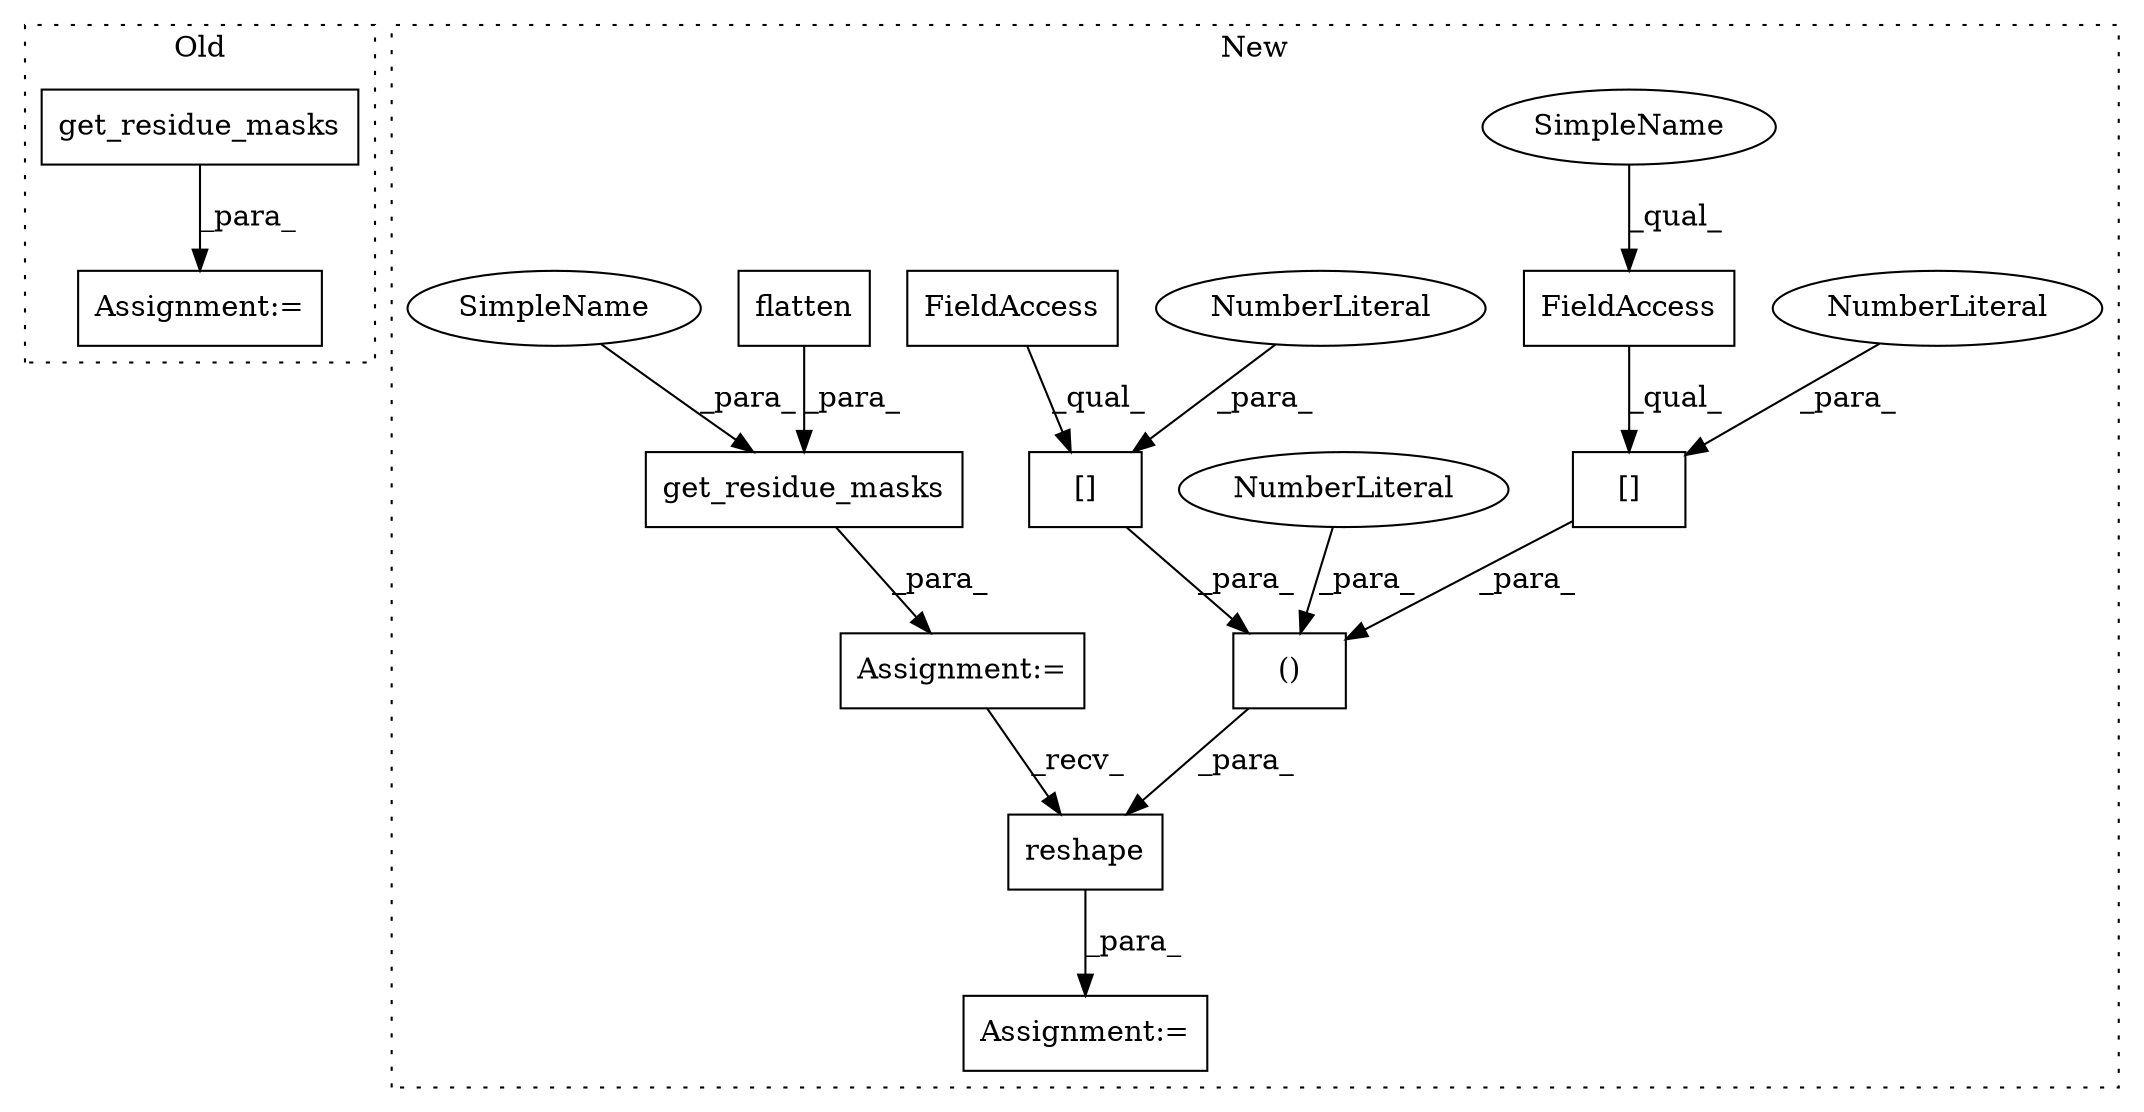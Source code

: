 digraph G {
subgraph cluster0 {
1 [label="get_residue_masks" a="32" s="12953,13024" l="18,2" shape="box"];
15 [label="Assignment:=" a="7" s="12951" l="2" shape="box"];
label = "Old";
style="dotted";
}
subgraph cluster1 {
2 [label="get_residue_masks" a="32" s="12802,12860" l="18,1" shape="box"];
3 [label="reshape" a="32" s="12889,12976" l="13,2" shape="box"];
4 [label="()" a="106" s="12902" l="74" shape="box"];
5 [label="NumberLiteral" a="34" s="12943" l="1" shape="ellipse"];
6 [label="[]" a="2" s="12902,12929" l="26,1" shape="box"];
7 [label="NumberLiteral" a="34" s="12928" l="1" shape="ellipse"];
8 [label="[]" a="2" s="12957,12975" l="17,1" shape="box"];
9 [label="NumberLiteral" a="34" s="12974" l="1" shape="ellipse"];
10 [label="flatten" a="32" s="12851" l="9" shape="box"];
11 [label="FieldAccess" a="22" s="12957" l="16" shape="box"];
12 [label="FieldAccess" a="22" s="12902" l="25" shape="box"];
13 [label="Assignment:=" a="7" s="12801" l="1" shape="box"];
14 [label="Assignment:=" a="7" s="12877" l="1" shape="box"];
16 [label="SimpleName" a="42" s="12820" l="10" shape="ellipse"];
17 [label="SimpleName" a="42" s="12957" l="10" shape="ellipse"];
label = "New";
style="dotted";
}
1 -> 15 [label="_para_"];
2 -> 13 [label="_para_"];
3 -> 14 [label="_para_"];
4 -> 3 [label="_para_"];
5 -> 4 [label="_para_"];
6 -> 4 [label="_para_"];
7 -> 6 [label="_para_"];
8 -> 4 [label="_para_"];
9 -> 8 [label="_para_"];
10 -> 2 [label="_para_"];
11 -> 8 [label="_qual_"];
12 -> 6 [label="_qual_"];
13 -> 3 [label="_recv_"];
16 -> 2 [label="_para_"];
17 -> 11 [label="_qual_"];
}